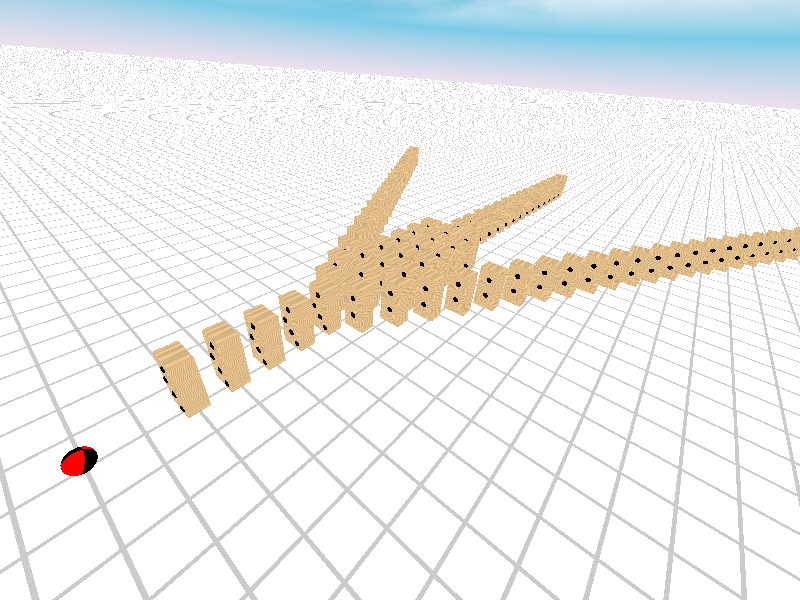 #version 3.7;
global_settings {  assumed_gamma 1.0 }
#default{ finish{ ambient 0.1 diffuse 0.9 }} 
//--------------------------------------------------------------------------
#include "colors.inc"
#include "textures.inc"
#include "woods.inc"
#include "shapes.inc"
#include "shapes2.inc"
#include "functions.inc"
#include "math.inc"
#include "transforms.inc"
#include "skies.inc"

#declare RasterScale = 2.0;
#declare RasterHalfLine  = 0.035;  
#declare RasterHalfLineZ = 0.035;
#declare lista = array[100]; 
//-------------------------------------------------------------------------

  #declare r_violet1 = color rgbf<1.0, 0.5, 1.0, 1.0>;
  #declare r_violet2 = color rgbf<1.0, 0.5, 1.0, 0.8>;
  #declare r_indigo  = color rgbf<0.5, 0.5, 1.0, 0.8>;
  #declare r_blue    = color rgbf<0.2, 0.2, 1.0, 0.8>;
  #declare r_cyan    = color rgbf<0.2, 1.0, 1.0, 0.8>;
  #declare r_green   = color rgbf<0.2, 1.0, 0.2, 0.8>;
  #declare r_yellow  = color rgbf<1.0, 1.0, 0.2, 0.8>;
  #declare r_orange  = color rgbf<1.0, 0.5, 0.2, 0.8>;
  #declare r_red1    = color rgbf<1.0, 0.2, 0.2, 0.8>;
  #declare r_red2    = color rgbf<1.0, 0.2, 0.2, 1.0>;



#macro Raster(RScale, HLine) 
       pigment{ gradient x scale RScale
                color_map{[0.000   color rgbt<1,1,1,0>*0.6]
                          [0+HLine color rgbt<1,1,1,0>*0.6]
                          [0+HLine color rgbt<1,1,1,1>]
                          [1-HLine color rgbt<1,1,1,1>]
                          [1-HLine color rgbt<1,1,1,0>*0.6]
                          [1.000   color rgbt<1,1,1,0>*0.6]} }
 #end   
                            
                            
#declare Jump_Start  = 1;
#declare Jump_Height = 7;
#if (clock < Jump_Start )
 #declare Camera_Y = 12;
#else
 #declare Camera_Y = 3;
   + Jump_Height*
     1.5*(0.5+cos(0.5*pi*(clock-Jump_Start)));
#end 






#declare Camera_2 = camera { 

                         angle 100
                         location <3,Camera_Y,-20>
                         right x*image_width/image_height
                         look_at <2,2,-3>
                         rotate<0,-360*(clock+0.1),5>
}
                            

#declare ball=sphere{ <0,0,0>,0.25

        texture{ pigment{ radial frequency 2
                          color_map{ [0.0 color Red]
                                     [0.5 color Red]
                                     [0.5 color Black]
                                     [1.0 color Black]
                                   }
                        }   
                 finish { diffuse 0.9 phong 1 } 
                 
               }
      rotate<30,0,0>
      translate <2,0.25,-8>
      scale<2,2,2>
      }

                            
#declare figura=   box {
    <-1,0,-1>,< 0.5,3,0>
     texture {DMFWood4 
                  finish { diffuse 1.2
                           phong 1}
               
                translate<0,0,0>
                
                }
  }
  
  
         
         
#declare num= sphere{ <0,0,0>, 0.25
        texture { 
                  finish { diffuse 0.9
                           phong 1}
                } 
        
      scale<0.8,0.8,0.5>
        }
        
        
                     
                            
#declare domino_two = union {
  object { figura }
  object{num translate <-0.25,2.2,-0.95>}
  object{num translate <-0.25,1,-0.95>}
  
}    


#declare domino_four = union {
  object { figura }
  object{num translate <-0.25,2.5,-0.95>}
  object{num translate <-0.65,1.6,-0.95>}
  object{num translate <-0.20,1,-0.95>}
  object{num translate <0.20,0.4,-0.95>} 
 
}



                            
camera{Camera_2}
light_source{<1500,2500,-2500> color White}
sky_sphere {S_Cloud2}
          
                 
# macro create()
   
union{
object{ball
    translate <-9,0,3.2*clock>
 }
 
    
 #for (i, 0,20, 1)  
    object{domino_four translate<-5,0,(i*2)>}
    object{domino_two translate<-6.3-(i*1.2),0,-2+(i*2)>}
    object{domino_two translate<-3.7+(i*1.2),0,-2+(i*2)>}
 #end 
 

 #for (i, 0,4,1)
 object{domino_four translate<-5,0,(-11.5+(i*2))>}
 object{domino_four translate<-6.9,0,2+(i*2)>}
 object{domino_four translate<-3.1,0,2+(i*2)>}
#end
 
 rotate<0,0,0>
 translate<5,0,0>
} 
#end  



# macro animate3()
#declare h=0; 
union{
object{ball
    translate <-9,0,8>
 }
 
    
 #for (i, 0,20, 1)  
    object{domino_four translate<-5,h,i>rotate<45,0,0>}
    object{domino_two translate<-6.3-(i*1.2),h,i>rotate<45,0,0>}
    object{domino_two translate<-3.7+(i*1.2),h,i>rotate<45,0,0>}
    #declare h=h+1;
 #end 
 
#declare h=0;
 #for (i, 0,4,1)
 object{domino_four translate<-5,h-5.2,(-5+i)>rotate<45,0,0>}
 object{domino_four translate<-6.9,h,i>rotate<45,0,0>}
 object{domino_four translate<-3.1,h,i>rotate<45,0,0>}
 #declare h=h+1;
#end
 
 rotate<0,0,0>
 translate<5,0,-5>
}          
    
#end 



# macro animate1()
union{
object{ball
    translate <-9,0,8>
 }
 
    
 #for (i, 0,20, 1)  
    object{domino_four translate<-5,0,(i*2)>}
    object{domino_two translate<-6.3-(i*1.2),0,-2+(i*2)>}
    object{domino_two translate<-3.7+(i*1.2),0,-2+(i*2)>}
 #end 
 
#declare h=0;
 #for (i, 0,4,1)
 object{domino_four translate<-5,h-5.2,(-5+i)>rotate<45,0,0>}
 object{domino_four translate<-6.9,0,2+(i*2)>}
 object{domino_four translate<-3.1,0,2+(i*2)>}
 #declare h=h+1;
#end
 
 rotate<0,0,0>
 translate<5,0,-5>
}          
    
#end


# macro animate2()
#declare h=0; 
union{
object{ball
    translate <-9,0,8>
 }
 
    
 #for (i, 0,20, 1)  
    object{domino_four translate<-5,0,(i*2)>}
    object{domino_two translate<-6.3-(i*1.2),h,i>rotate<45,0,0>}
    object{domino_two translate<-3.7+(i*1.2),h,i>rotate<45,0,0>}
    #declare h=h+1;
 #end 
 
#declare h=0;
 #for (i, 0,4,1)
 object{domino_four translate<-5,h-5.2,(-5+i)>rotate<45,0,0>}
 object{domino_four translate<-6.9,0,2+(i*2)>}
 object{domino_four translate<-3.1,0,2+(i*2)>}
 #declare h=h+1;
#end
 
 rotate<0,0,0>
 translate<5,0,-5>
}          
    
#end





 rainbow {
    angle 42.5
    width 5
    distance 1.0e7
    direction <-0.2, -0.2, 1>
    jitter 0.01
    color_map {
      [0.000  color r_violet1 transmit 0.45]
      [0.100  color r_violet2 transmit 0.45]
      [0.214  color r_indigo transmit 0.45]
      [0.328  color r_blue transmit 0.45]
      [0.442  color r_cyan transmit 0.45]
      [0.556  color r_green transmit 0.45]
      [0.670  color r_yellow transmit 0.45]
      [0.784  color r_orange transmit 0.45]
      [0.900  color r_red1 transmit 0.45]
    }
  }       
                 
plane { <0,1,0>, 0
        texture { pigment{color White*1.1}
                  finish {ambient 0.45 diffuse 0.85}}
        texture { Raster(RasterScale,RasterHalfLine ) rotate<0,0,0> }
        texture { Raster(RasterScale,RasterHalfLineZ) rotate<0,90,0>}
        rotate<0,0,0>
      }
   
   
#if(frame_number<=45)
     
     create()
#end
#if(frame_number>=46 & frame_number<=49 )
animate1()      
#end
#if(frame_number>49 & frame_number<=52)
animate2()      
#end
#if(frame_number>52)
animate3()      
#end

  


